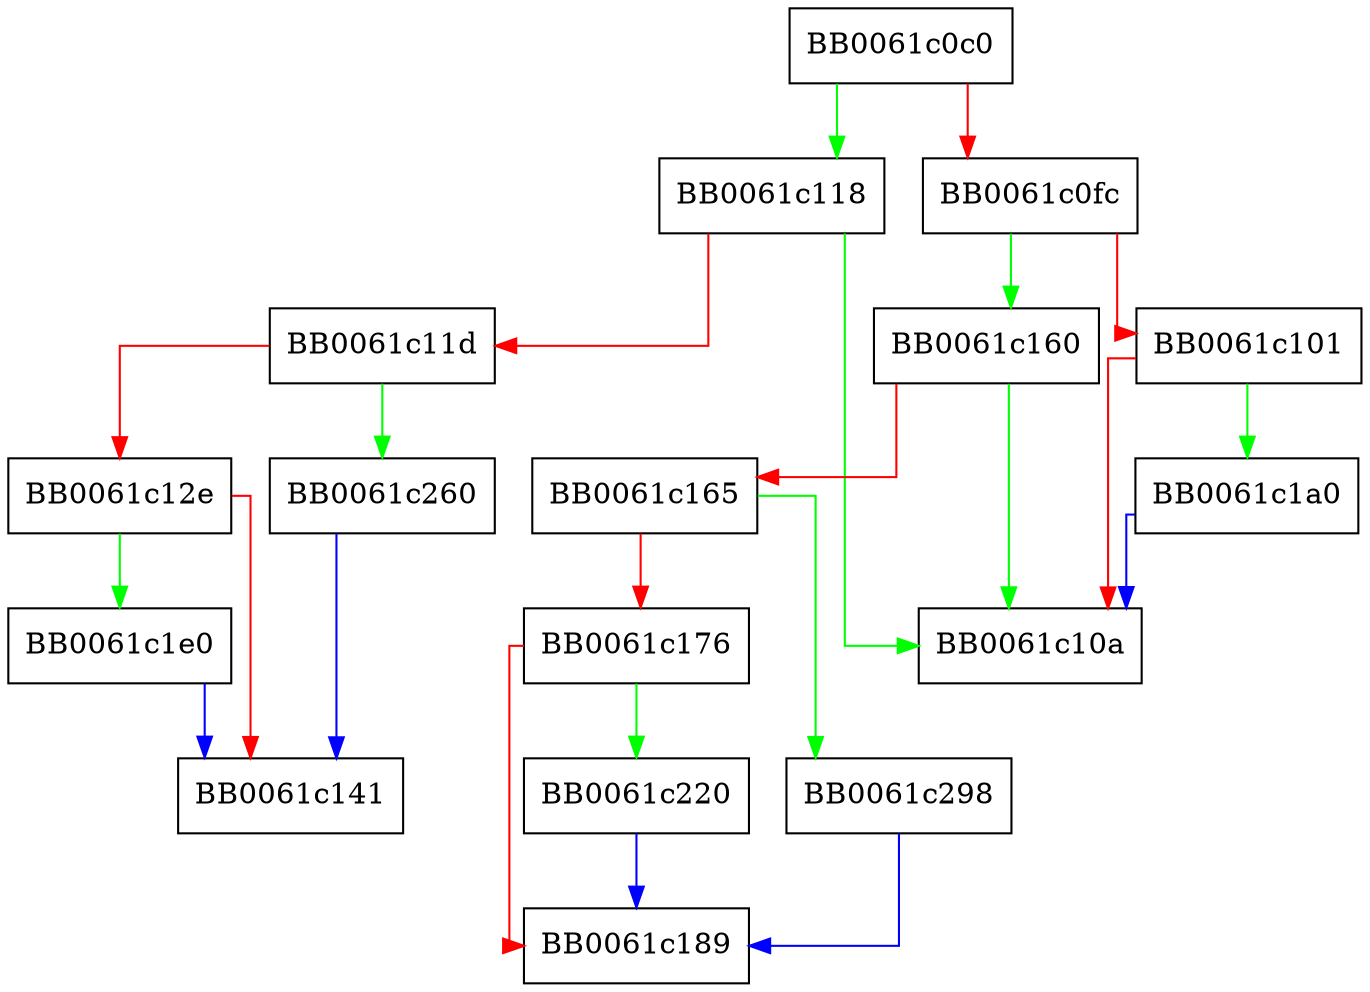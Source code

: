 digraph b2i_PVK_bio_ex {
  node [shape="box"];
  graph [splines=ortho];
  BB0061c0c0 -> BB0061c118 [color="green"];
  BB0061c0c0 -> BB0061c0fc [color="red"];
  BB0061c0fc -> BB0061c160 [color="green"];
  BB0061c0fc -> BB0061c101 [color="red"];
  BB0061c101 -> BB0061c1a0 [color="green"];
  BB0061c101 -> BB0061c10a [color="red"];
  BB0061c118 -> BB0061c10a [color="green"];
  BB0061c118 -> BB0061c11d [color="red"];
  BB0061c11d -> BB0061c260 [color="green"];
  BB0061c11d -> BB0061c12e [color="red"];
  BB0061c12e -> BB0061c1e0 [color="green"];
  BB0061c12e -> BB0061c141 [color="red"];
  BB0061c160 -> BB0061c10a [color="green"];
  BB0061c160 -> BB0061c165 [color="red"];
  BB0061c165 -> BB0061c298 [color="green"];
  BB0061c165 -> BB0061c176 [color="red"];
  BB0061c176 -> BB0061c220 [color="green"];
  BB0061c176 -> BB0061c189 [color="red"];
  BB0061c1a0 -> BB0061c10a [color="blue"];
  BB0061c1e0 -> BB0061c141 [color="blue"];
  BB0061c220 -> BB0061c189 [color="blue"];
  BB0061c260 -> BB0061c141 [color="blue"];
  BB0061c298 -> BB0061c189 [color="blue"];
}